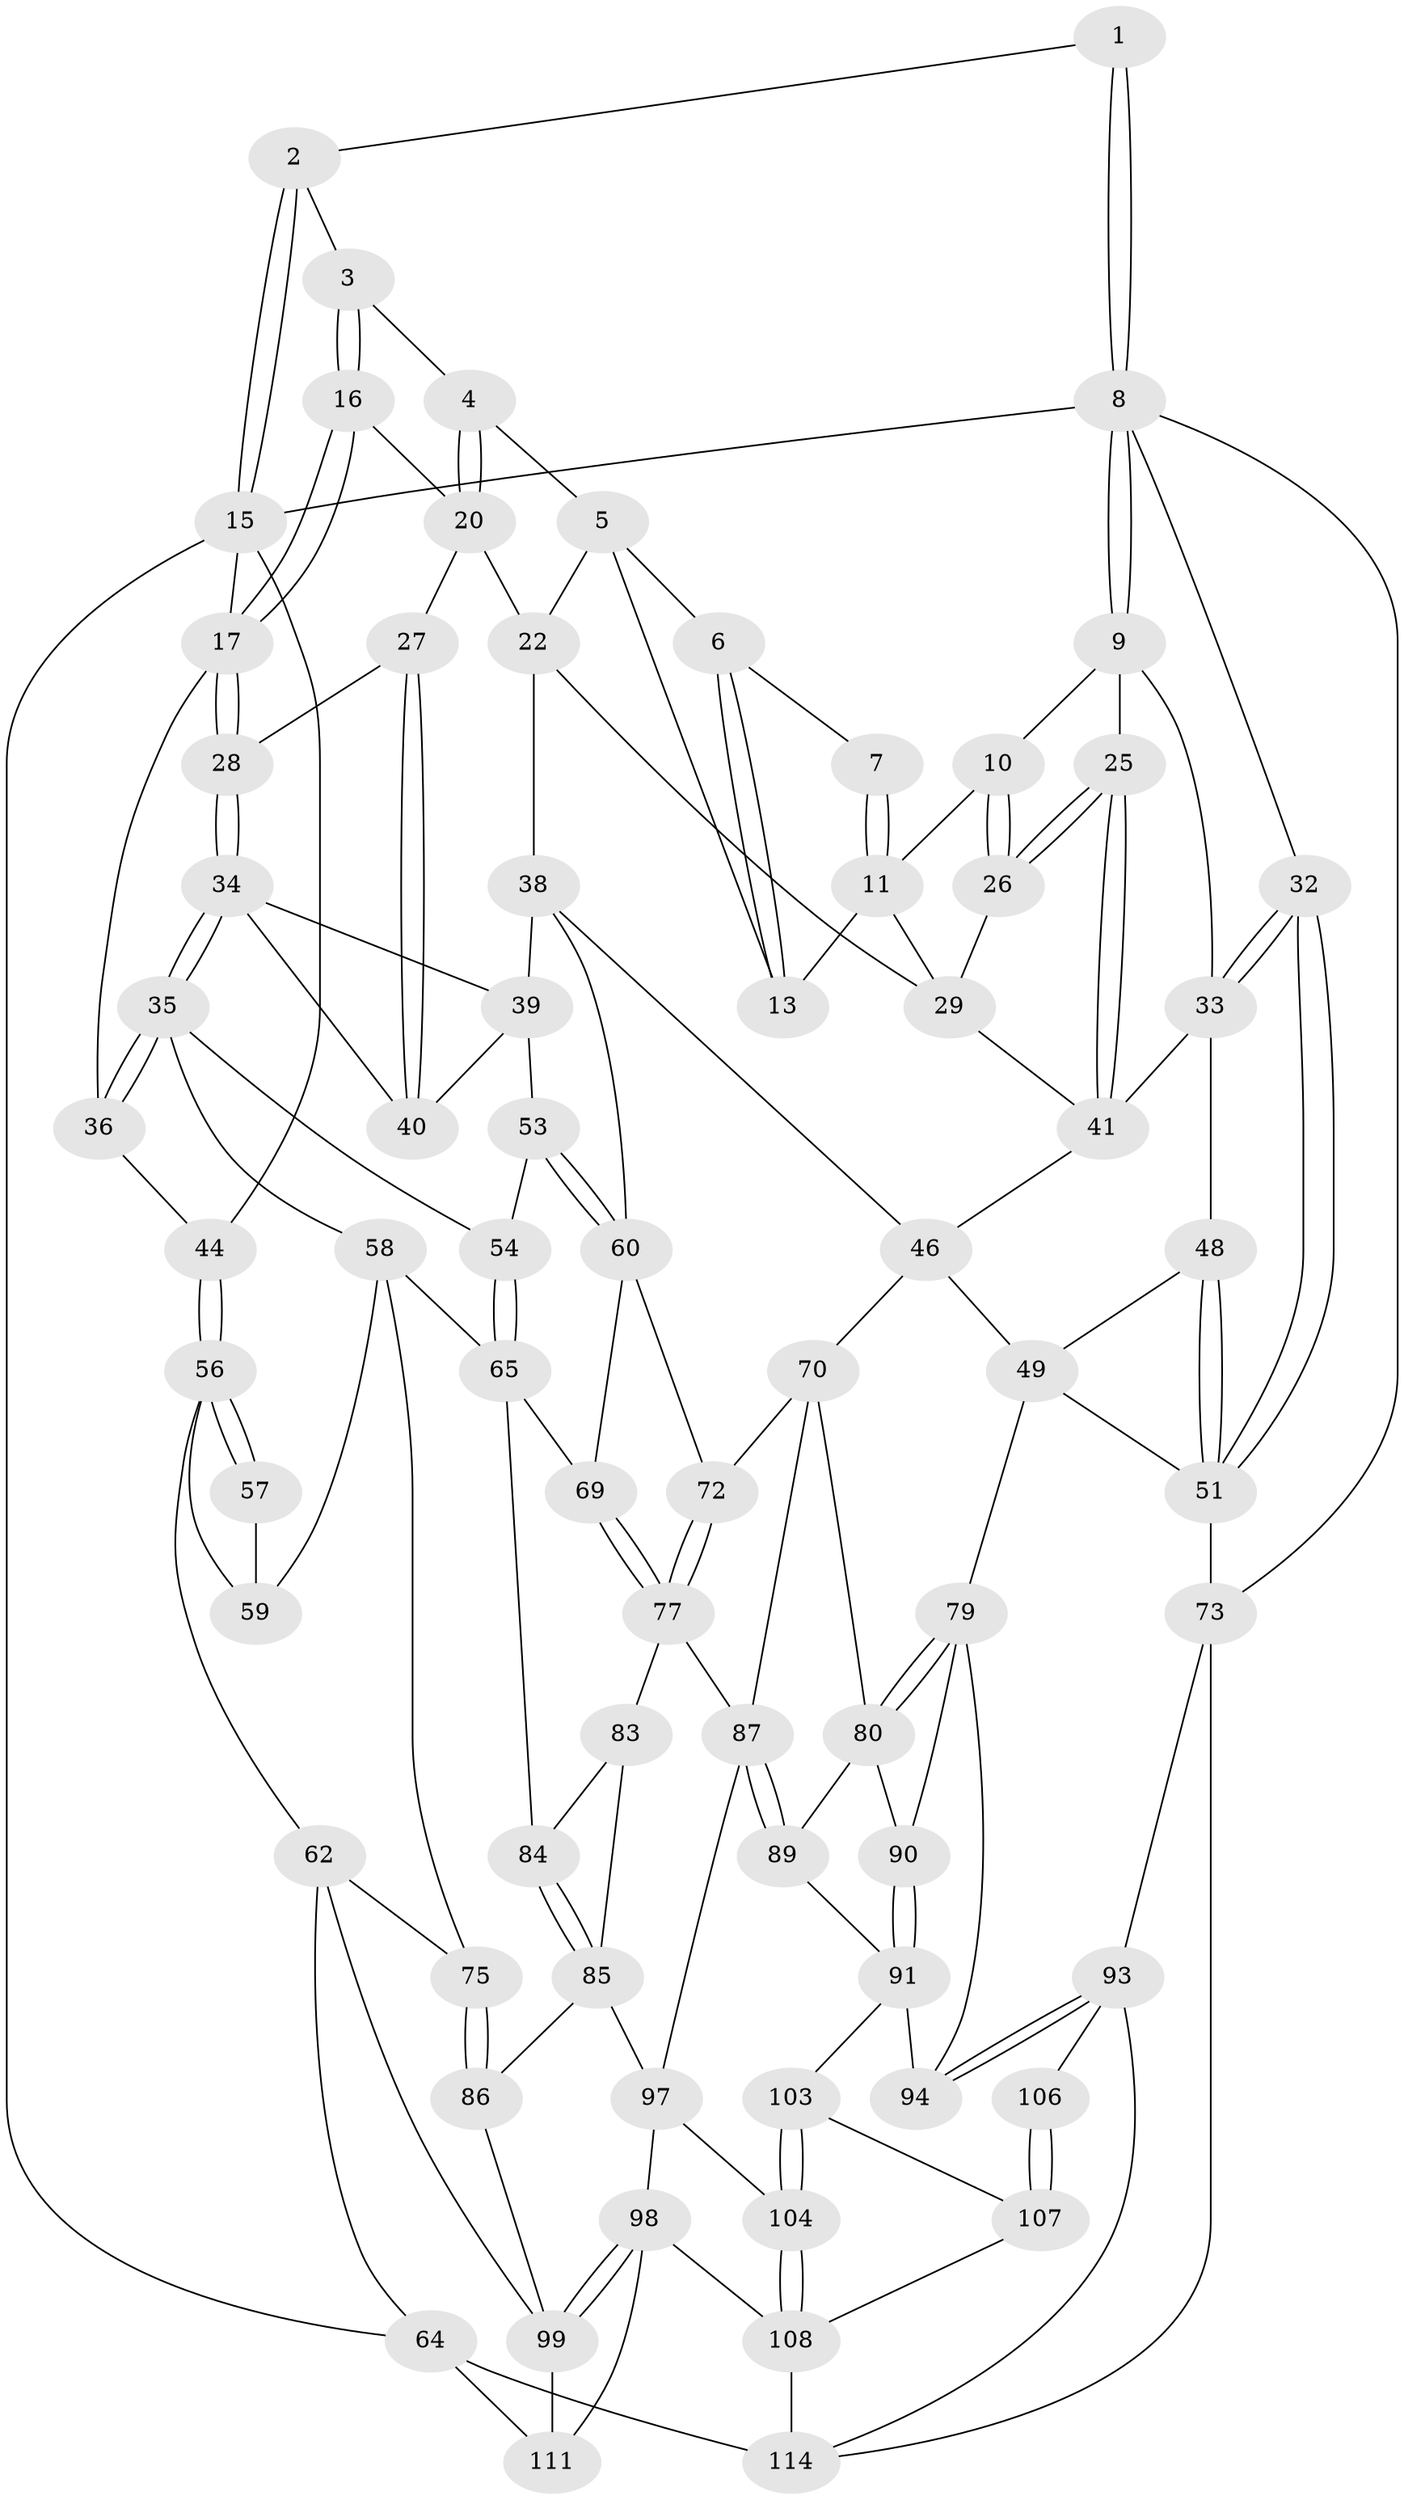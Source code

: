 // Generated by graph-tools (version 1.1) at 2025/52/02/27/25 19:52:36]
// undirected, 74 vertices, 164 edges
graph export_dot {
graph [start="1"]
  node [color=gray90,style=filled];
  1 [pos="+0.6585989059996539+0"];
  2 [pos="+0.3448338082220387+0"];
  3 [pos="+0.34536933229031885+0"];
  4 [pos="+0.5474264742264645+0.049671108111881426"];
  5 [pos="+0.5562850315988881+0.05862833830633719",super="+21"];
  6 [pos="+0.636633132676538+0"];
  7 [pos="+0.6413108234337128+0"];
  8 [pos="+1+0",super="+14"];
  9 [pos="+0.8843117463354848+0",super="+24"];
  10 [pos="+0.7955397092008072+0.05184520800998294"];
  11 [pos="+0.7378439673455944+0.09206663056534102",super="+12"];
  13 [pos="+0.6510439196488076+0.09394914444052717"];
  15 [pos="+0+0",super="+19"];
  16 [pos="+0.3258482923489838+0"];
  17 [pos="+0.2630954864113481+0.08819473830504841",super="+18"];
  20 [pos="+0.43114855732877655+0.1011718390889531",super="+23"];
  22 [pos="+0.5626153562870235+0.15653563932562956",super="+31"];
  25 [pos="+0.8168484363966878+0.21417665568535477"];
  26 [pos="+0.8146143986760037+0.21258398255166588"];
  27 [pos="+0.411339576854269+0.21073397335375388"];
  28 [pos="+0.28034746042885184+0.1579999407820745"];
  29 [pos="+0.7324164137791239+0.16797023149471235",super="+30"];
  32 [pos="+1+0.27673917519530306"];
  33 [pos="+0.9437564303576789+0.2414952547246613",super="+43"];
  34 [pos="+0.2551274670114701+0.2846366735096294",super="+45"];
  35 [pos="+0.18874997799701304+0.30475212411008157",super="+55"];
  36 [pos="+0.15756633525475552+0.29928334063410034",super="+37"];
  38 [pos="+0.5013305187285286+0.292474466181945",super="+47"];
  39 [pos="+0.4842774739747926+0.28326410045179906",super="+52"];
  40 [pos="+0.43517492291562293+0.2542012673557724"];
  41 [pos="+0.8284153219144635+0.26685999439289076",super="+42"];
  44 [pos="+0+0.13339737723694625"];
  46 [pos="+0.6760458646755547+0.4233018479832155",super="+50"];
  48 [pos="+0.8485287837020175+0.41112629903047176"];
  49 [pos="+0.7297086824396125+0.46451414646466443",super="+78"];
  51 [pos="+1+0.45536880208603336",super="+74"];
  53 [pos="+0.33874871614211166+0.4142367776038274"];
  54 [pos="+0.2830967995089541+0.46900232237999706"];
  56 [pos="+0+0.37364202930250934",super="+61"];
  57 [pos="+0.15285457265267316+0.3021819676173671"];
  58 [pos="+0.10709808000308363+0.4929142579609313",super="+67"];
  59 [pos="+0.08465052969011105+0.48277783310858574"];
  60 [pos="+0.458964701615885+0.42719974668742694",super="+68"];
  62 [pos="+0+0.5779599341005307",super="+63"];
  64 [pos="+0+1",super="+113"];
  65 [pos="+0.2568270920915348+0.5435650777462342",super="+66"];
  69 [pos="+0.3229678856223592+0.5521737743422748"];
  70 [pos="+0.663110334504267+0.5419150178946721",super="+71"];
  72 [pos="+0.4629610234942225+0.5193217559030318"];
  73 [pos="+1+0.7314979381481594"];
  75 [pos="+0.07356561939655701+0.6198424931099137",super="+76"];
  77 [pos="+0.4282563314679535+0.6424738315349774",super="+82"];
  79 [pos="+0.7955618887251474+0.652345309675043",super="+92"];
  80 [pos="+0.6799231245228944+0.6078230026404108",super="+81"];
  83 [pos="+0.3658189130254582+0.6752607982165402"];
  84 [pos="+0.225925050951436+0.5892335097184"];
  85 [pos="+0.1867474516077884+0.6852324250246781",super="+95"];
  86 [pos="+0.1684156699185184+0.6879767109204735",super="+96"];
  87 [pos="+0.5230097712095948+0.75089549203192",super="+88"];
  89 [pos="+0.6100546886092232+0.7438646626847576"];
  90 [pos="+0.7123414596625025+0.6686326416496475"];
  91 [pos="+0.6122963931877189+0.744447302707351",super="+101"];
  93 [pos="+0.8832676116327313+0.824668827328176",super="+105"];
  94 [pos="+0.8124357224060301+0.7858804144243595"];
  97 [pos="+0.21569823233595795+0.7428906469335077",super="+102"];
  98 [pos="+0.16691571536900612+0.8679907241033973",super="+110"];
  99 [pos="+0.0799150014275551+0.7342003870195936",super="+100"];
  103 [pos="+0.7076212105951496+0.8296813697856228"];
  104 [pos="+0.444400517431218+0.8864868761310906"];
  106 [pos="+0.7173113562230587+0.9706485570413904"];
  107 [pos="+0.6908119284033132+0.8575585558675202",super="+109"];
  108 [pos="+0.44255646651168895+0.9179085393798727",super="+112"];
  111 [pos="+0.11536365800760702+0.8946190110244506"];
  114 [pos="+0.4097419338081561+1",super="+115"];
  1 -- 2;
  1 -- 8;
  1 -- 8;
  2 -- 3;
  2 -- 15;
  2 -- 15;
  3 -- 4;
  3 -- 16;
  3 -- 16;
  4 -- 5;
  4 -- 20;
  4 -- 20;
  5 -- 6;
  5 -- 13;
  5 -- 22;
  6 -- 7;
  6 -- 13;
  6 -- 13;
  7 -- 11;
  7 -- 11;
  8 -- 9;
  8 -- 9;
  8 -- 73;
  8 -- 32;
  8 -- 15;
  9 -- 10;
  9 -- 25;
  9 -- 33;
  10 -- 11;
  10 -- 26;
  10 -- 26;
  11 -- 13;
  11 -- 29;
  15 -- 64;
  15 -- 44;
  15 -- 17;
  16 -- 17;
  16 -- 17;
  16 -- 20;
  17 -- 28;
  17 -- 28;
  17 -- 36;
  20 -- 27;
  20 -- 22;
  22 -- 38;
  22 -- 29;
  25 -- 26;
  25 -- 26;
  25 -- 41;
  25 -- 41;
  26 -- 29;
  27 -- 28;
  27 -- 40;
  27 -- 40;
  28 -- 34;
  28 -- 34;
  29 -- 41;
  32 -- 33;
  32 -- 33;
  32 -- 51;
  32 -- 51;
  33 -- 48;
  33 -- 41;
  34 -- 35;
  34 -- 35;
  34 -- 40;
  34 -- 39;
  35 -- 36;
  35 -- 36;
  35 -- 58;
  35 -- 54;
  36 -- 44;
  38 -- 39;
  38 -- 46;
  38 -- 60;
  39 -- 40;
  39 -- 53;
  41 -- 46;
  44 -- 56;
  44 -- 56;
  46 -- 49;
  46 -- 70;
  48 -- 49;
  48 -- 51;
  48 -- 51;
  49 -- 79;
  49 -- 51;
  51 -- 73;
  53 -- 54;
  53 -- 60;
  53 -- 60;
  54 -- 65;
  54 -- 65;
  56 -- 57;
  56 -- 57;
  56 -- 59;
  56 -- 62;
  57 -- 59;
  58 -- 59;
  58 -- 75;
  58 -- 65;
  60 -- 72;
  60 -- 69;
  62 -- 75;
  62 -- 64;
  62 -- 99;
  64 -- 114 [weight=2];
  64 -- 111;
  65 -- 69;
  65 -- 84;
  69 -- 77;
  69 -- 77;
  70 -- 72;
  70 -- 87;
  70 -- 80;
  72 -- 77;
  72 -- 77;
  73 -- 93;
  73 -- 114;
  75 -- 86 [weight=2];
  75 -- 86;
  77 -- 83;
  77 -- 87;
  79 -- 80;
  79 -- 80;
  79 -- 90;
  79 -- 94;
  80 -- 90;
  80 -- 89;
  83 -- 84;
  83 -- 85;
  84 -- 85;
  84 -- 85;
  85 -- 86;
  85 -- 97;
  86 -- 99;
  87 -- 89;
  87 -- 89;
  87 -- 97;
  89 -- 91;
  90 -- 91;
  90 -- 91;
  91 -- 94;
  91 -- 103;
  93 -- 94;
  93 -- 94;
  93 -- 106;
  93 -- 114;
  97 -- 98;
  97 -- 104;
  98 -- 99;
  98 -- 99;
  98 -- 111;
  98 -- 108;
  99 -- 111;
  103 -- 104;
  103 -- 104;
  103 -- 107;
  104 -- 108;
  104 -- 108;
  106 -- 107 [weight=2];
  106 -- 107;
  107 -- 108;
  108 -- 114;
}
